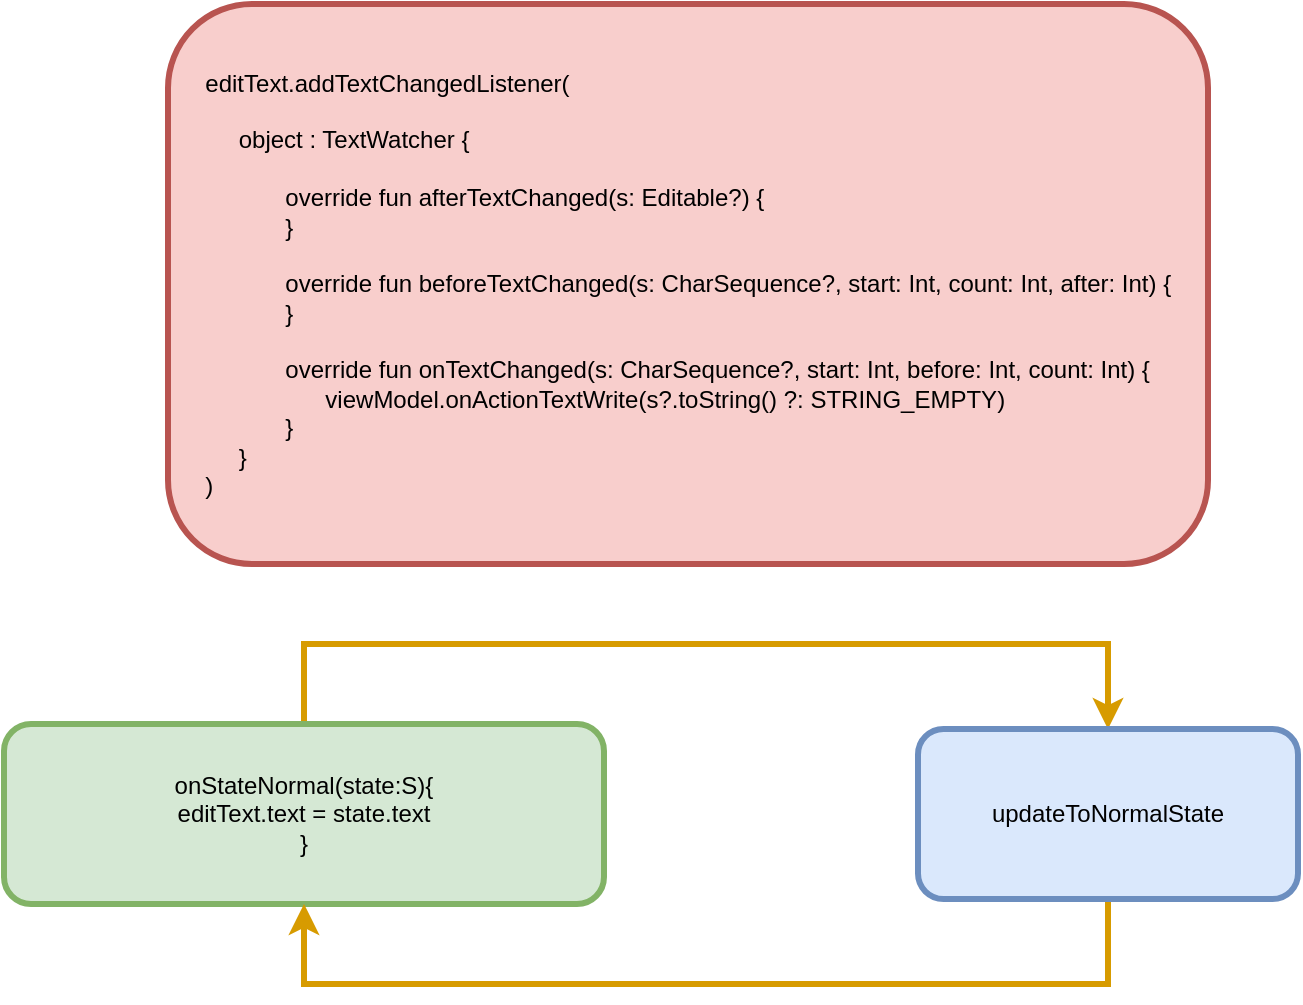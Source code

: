 <mxfile version="12.6.5" type="device"><diagram id="OmffUC-MshjVWdUyty7A" name="Page-1"><mxGraphModel dx="946" dy="565" grid="1" gridSize="10" guides="1" tooltips="1" connect="1" arrows="1" fold="1" page="1" pageScale="1" pageWidth="827" pageHeight="1169" math="0" shadow="0"><root><mxCell id="0"/><mxCell id="1" parent="0"/><mxCell id="CM5NJW5_Iz_Hjs6c-OUX-1" value="&lt;div&gt;&amp;nbsp; &amp;nbsp; &amp;nbsp;editText.addTextChangedListener(&lt;/div&gt;&lt;div&gt;&amp;nbsp; &amp;nbsp; &amp;nbsp; &amp;nbsp; &amp;nbsp;&amp;nbsp;&lt;/div&gt;&lt;div&gt;&amp;nbsp; &amp;nbsp; &amp;nbsp; &amp;nbsp; &amp;nbsp; object : TextWatcher {&lt;/div&gt;&lt;div&gt;&amp;nbsp; &amp;nbsp; &amp;nbsp; &amp;nbsp; &amp;nbsp; &amp;nbsp;&amp;nbsp;&lt;/div&gt;&lt;div&gt;&amp;nbsp; &amp;nbsp; &amp;nbsp; &amp;nbsp; &amp;nbsp; &amp;nbsp; &amp;nbsp; &amp;nbsp; &amp;nbsp;override fun afterTextChanged(s: Editable?) {&lt;/div&gt;&lt;div&gt;&amp;nbsp; &amp;nbsp; &amp;nbsp; &amp;nbsp; &amp;nbsp; &amp;nbsp; &amp;nbsp; &amp;nbsp; &amp;nbsp;}&lt;/div&gt;&lt;div&gt;&lt;br&gt;&lt;/div&gt;&lt;div&gt;&amp;nbsp; &amp;nbsp; &amp;nbsp; &amp;nbsp; &amp;nbsp; &amp;nbsp; &amp;nbsp; &amp;nbsp; &amp;nbsp;override fun beforeTextChanged(s: CharSequence?, start: Int, count: Int, after: Int) {&lt;/div&gt;&lt;div&gt;&amp;nbsp; &amp;nbsp; &amp;nbsp; &amp;nbsp; &amp;nbsp; &amp;nbsp; &amp;nbsp; &amp;nbsp; &amp;nbsp;}&lt;/div&gt;&lt;div&gt;&lt;br&gt;&lt;/div&gt;&lt;div&gt;&amp;nbsp; &amp;nbsp; &amp;nbsp; &amp;nbsp; &amp;nbsp; &amp;nbsp; &amp;nbsp; &amp;nbsp; &amp;nbsp;override fun onTextChanged(s: CharSequence?, start: Int, before: Int, count: Int) {&lt;/div&gt;&lt;div&gt;&amp;nbsp; &amp;nbsp; &amp;nbsp; &amp;nbsp; &amp;nbsp; &amp;nbsp; &amp;nbsp; &amp;nbsp; &amp;nbsp; &amp;nbsp; &amp;nbsp; &amp;nbsp;viewModel.onActionTextWrite(s?.toString() ?: STRING_EMPTY)&lt;/div&gt;&lt;div&gt;&amp;nbsp; &amp;nbsp; &amp;nbsp; &amp;nbsp; &amp;nbsp; &amp;nbsp; &amp;nbsp; &amp;nbsp; &amp;nbsp;}&lt;/div&gt;&lt;div&gt;&amp;nbsp; &amp;nbsp; &amp;nbsp; &amp;nbsp; &amp;nbsp; }&lt;/div&gt;&lt;div&gt;&amp;nbsp; &amp;nbsp; &amp;nbsp;)&lt;/div&gt;" style="rounded=1;whiteSpace=wrap;html=1;fillColor=#f8cecc;strokeColor=#b85450;strokeWidth=3;align=left;" vertex="1" parent="1"><mxGeometry x="180" y="240" width="520" height="280" as="geometry"/></mxCell><mxCell id="CM5NJW5_Iz_Hjs6c-OUX-15" style="edgeStyle=orthogonalEdgeStyle;rounded=0;orthogonalLoop=1;jettySize=auto;html=1;exitX=0.5;exitY=0;exitDx=0;exitDy=0;entryX=0.5;entryY=0;entryDx=0;entryDy=0;strokeWidth=3;fillColor=#ffe6cc;strokeColor=#d79b00;" edge="1" parent="1" source="CM5NJW5_Iz_Hjs6c-OUX-2" target="CM5NJW5_Iz_Hjs6c-OUX-3"><mxGeometry relative="1" as="geometry"><Array as="points"><mxPoint x="248" y="560"/><mxPoint x="650" y="560"/></Array></mxGeometry></mxCell><mxCell id="CM5NJW5_Iz_Hjs6c-OUX-2" value="onStateNormal(state:S){ &lt;br&gt;editText.text = state.text&lt;br&gt;}" style="rounded=1;whiteSpace=wrap;html=1;strokeWidth=3;fillColor=#d5e8d4;strokeColor=#82b366;" vertex="1" parent="1"><mxGeometry x="98" y="600" width="300" height="90" as="geometry"/></mxCell><mxCell id="CM5NJW5_Iz_Hjs6c-OUX-12" style="edgeStyle=orthogonalEdgeStyle;rounded=0;orthogonalLoop=1;jettySize=auto;html=1;entryX=0.5;entryY=1;entryDx=0;entryDy=0;strokeWidth=3;fillColor=#ffe6cc;strokeColor=#d79b00;" edge="1" parent="1" source="CM5NJW5_Iz_Hjs6c-OUX-3" target="CM5NJW5_Iz_Hjs6c-OUX-2"><mxGeometry relative="1" as="geometry"><Array as="points"><mxPoint x="650" y="730"/><mxPoint x="248" y="730"/></Array></mxGeometry></mxCell><mxCell id="CM5NJW5_Iz_Hjs6c-OUX-3" value="updateToNormalState" style="rounded=1;whiteSpace=wrap;html=1;strokeWidth=3;fillColor=#dae8fc;strokeColor=#6c8ebf;" vertex="1" parent="1"><mxGeometry x="555" y="602.5" width="190" height="85" as="geometry"/></mxCell></root></mxGraphModel></diagram></mxfile>